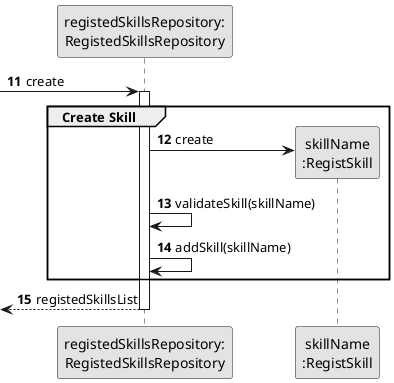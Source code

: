@startuml
skinparam monochrome true
skinparam packageStyle rectangle
skinparam shadowing false

participant "registedSkillsRepository:\nRegistedSkillsRepository" as RegistedSkillsRepository
participant "skillName\n:RegistSkill" as TAREFA

autonumber 11
-> RegistedSkillsRepository: create

activate RegistedSkillsRepository
    group Create Skill

        RegistedSkillsRepository -> TAREFA**: create
        RegistedSkillsRepository -> RegistedSkillsRepository: validateSkill(skillName)
        RegistedSkillsRepository -> RegistedSkillsRepository: addSkill(skillName)

    end

    <-- RegistedSkillsRepository : registedSkillsList

deactivate RegistedSkillsRepository


@enduml